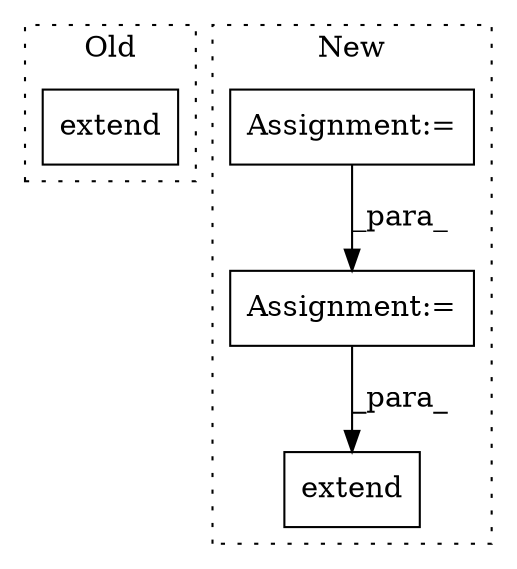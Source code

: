 digraph G {
subgraph cluster0 {
1 [label="extend" a="32" s="8964,8999" l="7,1" shape="box"];
label = "Old";
style="dotted";
}
subgraph cluster1 {
2 [label="extend" a="32" s="9558,9586" l="7,1" shape="box"];
3 [label="Assignment:=" a="7" s="9414" l="1" shape="box"];
4 [label="Assignment:=" a="7" s="9185" l="1" shape="box"];
label = "New";
style="dotted";
}
3 -> 2 [label="_para_"];
4 -> 3 [label="_para_"];
}